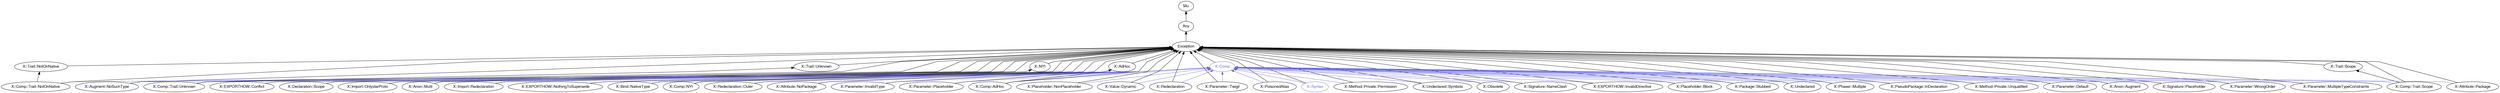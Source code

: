 digraph "perl6-type-graph" {
    rankdir=BT;
    splines=polyline;
    overlap=false; 
    // Types
    "X::Comp" [color="#6666FF", fontcolor="#6666FF", href="/type/X::Comp", fontname="FreeSans"];
    "Mu" [color="#000000", fontcolor="#000000", href="/type/Mu", fontname="FreeSans"];
    "Any" [color="#000000", fontcolor="#000000", href="/type/Any", fontname="FreeSans"];
    "Exception" [color="#000000", fontcolor="#000000", href="/type/Exception", fontname="FreeSans"];
    "X::Augment::NoSuchType" [color="#000000", fontcolor="#000000", href="/type/X::Augment::NoSuchType", fontname="FreeSans"];
    "X::EXPORTHOW::Conflict" [color="#000000", fontcolor="#000000", href="/type/X::EXPORTHOW::Conflict", fontname="FreeSans"];
    "X::Declaration::Scope" [color="#000000", fontcolor="#000000", href="/type/X::Declaration::Scope", fontname="FreeSans"];
    "X::Import::OnlystarProto" [color="#000000", fontcolor="#000000", href="/type/X::Import::OnlystarProto", fontname="FreeSans"];
    "X::Trait::NotOnNative" [color="#000000", fontcolor="#000000", href="/type/X::Trait::NotOnNative", fontname="FreeSans"];
    "X::Comp::Trait::NotOnNative" [color="#000000", fontcolor="#000000", href="/type/X::Comp::Trait::NotOnNative", fontname="FreeSans"];
    "X::Anon::Multi" [color="#000000", fontcolor="#000000", href="/type/X::Anon::Multi", fontname="FreeSans"];
    "X::Import::Redeclaration" [color="#000000", fontcolor="#000000", href="/type/X::Import::Redeclaration", fontname="FreeSans"];
    "X::EXPORTHOW::NothingToSupersede" [color="#000000", fontcolor="#000000", href="/type/X::EXPORTHOW::NothingToSupersede", fontname="FreeSans"];
    "X::Trait::Unknown" [color="#000000", fontcolor="#000000", href="/type/X::Trait::Unknown", fontname="FreeSans"];
    "X::Comp::Trait::Unknown" [color="#000000", fontcolor="#000000", href="/type/X::Comp::Trait::Unknown", fontname="FreeSans"];
    "X::Bind::NativeType" [color="#000000", fontcolor="#000000", href="/type/X::Bind::NativeType", fontname="FreeSans"];
    "X::NYI" [color="#000000", fontcolor="#000000", href="/type/X::NYI", fontname="FreeSans"];
    "X::Comp::NYI" [color="#000000", fontcolor="#000000", href="/type/X::Comp::NYI", fontname="FreeSans"];
    "X::Redeclaration::Outer" [color="#000000", fontcolor="#000000", href="/type/X::Redeclaration::Outer", fontname="FreeSans"];
    "X::Attribute::NoPackage" [color="#000000", fontcolor="#000000", href="/type/X::Attribute::NoPackage", fontname="FreeSans"];
    "X::Parameter::InvalidType" [color="#000000", fontcolor="#000000", href="/type/X::Parameter::InvalidType", fontname="FreeSans"];
    "X::Parameter::Placeholder" [color="#000000", fontcolor="#000000", href="/type/X::Parameter::Placeholder", fontname="FreeSans"];
    "X::AdHoc" [color="#000000", fontcolor="#000000", href="/type/X::AdHoc", fontname="FreeSans"];
    "X::Comp::AdHoc" [color="#000000", fontcolor="#000000", href="/type/X::Comp::AdHoc", fontname="FreeSans"];
    "X::Placeholder::NonPlaceholder" [color="#000000", fontcolor="#000000", href="/type/X::Placeholder::NonPlaceholder", fontname="FreeSans"];
    "X::Value::Dynamic" [color="#000000", fontcolor="#000000", href="/type/X::Value::Dynamic", fontname="FreeSans"];
    "X::Redeclaration" [color="#000000", fontcolor="#000000", href="/type/X::Redeclaration", fontname="FreeSans"];
    "X::Parameter::Twigil" [color="#000000", fontcolor="#000000", href="/type/X::Parameter::Twigil", fontname="FreeSans"];
    "X::PoisonedAlias" [color="#000000", fontcolor="#000000", href="/type/X::PoisonedAlias", fontname="FreeSans"];
    "X::Syntax" [color="#6666FF", fontcolor="#6666FF", href="/type/X::Syntax", fontname="FreeSans"];
    "X::Method::Private::Permission" [color="#000000", fontcolor="#000000", href="/type/X::Method::Private::Permission", fontname="FreeSans"];
    "X::Undeclared::Symbols" [color="#000000", fontcolor="#000000", href="/type/X::Undeclared::Symbols", fontname="FreeSans"];
    "X::Obsolete" [color="#000000", fontcolor="#000000", href="/type/X::Obsolete", fontname="FreeSans"];
    "X::Signature::NameClash" [color="#000000", fontcolor="#000000", href="/type/X::Signature::NameClash", fontname="FreeSans"];
    "X::Trait::Scope" [color="#000000", fontcolor="#000000", href="/type/X::Trait::Scope", fontname="FreeSans"];
    "X::Comp::Trait::Scope" [color="#000000", fontcolor="#000000", href="/type/X::Comp::Trait::Scope", fontname="FreeSans"];
    "X::EXPORTHOW::InvalidDirective" [color="#000000", fontcolor="#000000", href="/type/X::EXPORTHOW::InvalidDirective", fontname="FreeSans"];
    "X::Placeholder::Block" [color="#000000", fontcolor="#000000", href="/type/X::Placeholder::Block", fontname="FreeSans"];
    "X::Package::Stubbed" [color="#000000", fontcolor="#000000", href="/type/X::Package::Stubbed", fontname="FreeSans"];
    "X::Undeclared" [color="#000000", fontcolor="#000000", href="/type/X::Undeclared", fontname="FreeSans"];
    "X::Phaser::Multiple" [color="#000000", fontcolor="#000000", href="/type/X::Phaser::Multiple", fontname="FreeSans"];
    "X::PseudoPackage::InDeclaration" [color="#000000", fontcolor="#000000", href="/type/X::PseudoPackage::InDeclaration", fontname="FreeSans"];
    "X::Method::Private::Unqualified" [color="#000000", fontcolor="#000000", href="/type/X::Method::Private::Unqualified", fontname="FreeSans"];
    "X::Parameter::Default" [color="#000000", fontcolor="#000000", href="/type/X::Parameter::Default", fontname="FreeSans"];
    "X::Anon::Augment" [color="#000000", fontcolor="#000000", href="/type/X::Anon::Augment", fontname="FreeSans"];
    "X::Signature::Placeholder" [color="#000000", fontcolor="#000000", href="/type/X::Signature::Placeholder", fontname="FreeSans"];
    "X::Parameter::WrongOrder" [color="#000000", fontcolor="#000000", href="/type/X::Parameter::WrongOrder", fontname="FreeSans"];
    "X::Parameter::MultipleTypeConstraints" [color="#000000", fontcolor="#000000", href="/type/X::Parameter::MultipleTypeConstraints", fontname="FreeSans"];
    "X::Attribute::Package" [color="#000000", fontcolor="#000000", href="/type/X::Attribute::Package", fontname="FreeSans"];

    // Superclasses
    "X::Comp" -> "Exception" [color="#000000"];
    "Any" -> "Mu" [color="#000000"];
    "Exception" -> "Any" [color="#000000"];
    "X::Augment::NoSuchType" -> "Exception" [color="#000000"];
    "X::EXPORTHOW::Conflict" -> "Exception" [color="#000000"];
    "X::Declaration::Scope" -> "Exception" [color="#000000"];
    "X::Import::OnlystarProto" -> "Exception" [color="#000000"];
    "X::Trait::NotOnNative" -> "Exception" [color="#000000"];
    "X::Comp::Trait::NotOnNative" -> "X::Trait::NotOnNative" [color="#000000"];
    "X::Comp::Trait::NotOnNative" -> "Exception" [color="#000000"];
    "X::Anon::Multi" -> "Exception" [color="#000000"];
    "X::Import::Redeclaration" -> "Exception" [color="#000000"];
    "X::EXPORTHOW::NothingToSupersede" -> "Exception" [color="#000000"];
    "X::Trait::Unknown" -> "Exception" [color="#000000"];
    "X::Comp::Trait::Unknown" -> "X::Trait::Unknown" [color="#000000"];
    "X::Comp::Trait::Unknown" -> "Exception" [color="#000000"];
    "X::Bind::NativeType" -> "Exception" [color="#000000"];
    "X::NYI" -> "Exception" [color="#000000"];
    "X::Comp::NYI" -> "X::NYI" [color="#000000"];
    "X::Comp::NYI" -> "Exception" [color="#000000"];
    "X::Redeclaration::Outer" -> "Exception" [color="#000000"];
    "X::Attribute::NoPackage" -> "Exception" [color="#000000"];
    "X::Parameter::InvalidType" -> "Exception" [color="#000000"];
    "X::Parameter::Placeholder" -> "Exception" [color="#000000"];
    "X::AdHoc" -> "Exception" [color="#000000"];
    "X::Comp::AdHoc" -> "X::AdHoc" [color="#000000"];
    "X::Comp::AdHoc" -> "Exception" [color="#000000"];
    "X::Placeholder::NonPlaceholder" -> "Exception" [color="#000000"];
    "X::Value::Dynamic" -> "Exception" [color="#000000"];
    "X::Redeclaration" -> "Exception" [color="#000000"];
    "X::Parameter::Twigil" -> "Exception" [color="#000000"];
    "X::PoisonedAlias" -> "Exception" [color="#000000"];
    "X::Syntax" -> "Exception" [color="#000000"];
    "X::Method::Private::Permission" -> "Exception" [color="#000000"];
    "X::Undeclared::Symbols" -> "Exception" [color="#000000"];
    "X::Obsolete" -> "Exception" [color="#000000"];
    "X::Signature::NameClash" -> "Exception" [color="#000000"];
    "X::Trait::Scope" -> "Exception" [color="#000000"];
    "X::Comp::Trait::Scope" -> "X::Trait::Scope" [color="#000000"];
    "X::Comp::Trait::Scope" -> "Exception" [color="#000000"];
    "X::EXPORTHOW::InvalidDirective" -> "Exception" [color="#000000"];
    "X::Placeholder::Block" -> "Exception" [color="#000000"];
    "X::Package::Stubbed" -> "Exception" [color="#000000"];
    "X::Undeclared" -> "Exception" [color="#000000"];
    "X::Phaser::Multiple" -> "Exception" [color="#000000"];
    "X::PseudoPackage::InDeclaration" -> "Exception" [color="#000000"];
    "X::Method::Private::Unqualified" -> "Exception" [color="#000000"];
    "X::Parameter::Default" -> "Exception" [color="#000000"];
    "X::Anon::Augment" -> "Exception" [color="#000000"];
    "X::Signature::Placeholder" -> "Exception" [color="#000000"];
    "X::Parameter::WrongOrder" -> "Exception" [color="#000000"];
    "X::Parameter::MultipleTypeConstraints" -> "Exception" [color="#000000"];
    "X::Attribute::Package" -> "Exception" [color="#000000"];

    // Roles
    "X::Augment::NoSuchType" -> "X::Comp" [color="#6666FF"];
    "X::EXPORTHOW::Conflict" -> "X::Comp" [color="#6666FF"];
    "X::Declaration::Scope" -> "X::Comp" [color="#6666FF"];
    "X::Import::OnlystarProto" -> "X::Comp" [color="#6666FF"];
    "X::Comp::Trait::NotOnNative" -> "X::Comp" [color="#6666FF"];
    "X::Anon::Multi" -> "X::Comp" [color="#6666FF"];
    "X::Import::Redeclaration" -> "X::Comp" [color="#6666FF"];
    "X::EXPORTHOW::NothingToSupersede" -> "X::Comp" [color="#6666FF"];
    "X::Comp::Trait::Unknown" -> "X::Comp" [color="#6666FF"];
    "X::Bind::NativeType" -> "X::Comp" [color="#6666FF"];
    "X::Comp::NYI" -> "X::Comp" [color="#6666FF"];
    "X::Redeclaration::Outer" -> "X::Comp" [color="#6666FF"];
    "X::Attribute::NoPackage" -> "X::Comp" [color="#6666FF"];
    "X::Parameter::InvalidType" -> "X::Comp" [color="#6666FF"];
    "X::Parameter::Placeholder" -> "X::Comp" [color="#6666FF"];
    "X::Comp::AdHoc" -> "X::Comp" [color="#6666FF"];
    "X::Placeholder::NonPlaceholder" -> "X::Comp" [color="#6666FF"];
    "X::Value::Dynamic" -> "X::Comp" [color="#6666FF"];
    "X::Redeclaration" -> "X::Comp" [color="#6666FF"];
    "X::Parameter::Twigil" -> "X::Comp" [color="#6666FF"];
    "X::PoisonedAlias" -> "X::Comp" [color="#6666FF"];
    "X::Syntax" -> "X::Comp" [color="#6666FF"];
    "X::Method::Private::Permission" -> "X::Comp" [color="#6666FF"];
    "X::Undeclared::Symbols" -> "X::Comp" [color="#6666FF"];
    "X::Obsolete" -> "X::Comp" [color="#6666FF"];
    "X::Signature::NameClash" -> "X::Comp" [color="#6666FF"];
    "X::Comp::Trait::Scope" -> "X::Comp" [color="#6666FF"];
    "X::EXPORTHOW::InvalidDirective" -> "X::Comp" [color="#6666FF"];
    "X::Placeholder::Block" -> "X::Comp" [color="#6666FF"];
    "X::Package::Stubbed" -> "X::Comp" [color="#6666FF"];
    "X::Undeclared" -> "X::Comp" [color="#6666FF"];
    "X::Phaser::Multiple" -> "X::Comp" [color="#6666FF"];
    "X::PseudoPackage::InDeclaration" -> "X::Comp" [color="#6666FF"];
    "X::Method::Private::Unqualified" -> "X::Comp" [color="#6666FF"];
    "X::Parameter::Default" -> "X::Comp" [color="#6666FF"];
    "X::Anon::Augment" -> "X::Comp" [color="#6666FF"];
    "X::Signature::Placeholder" -> "X::Comp" [color="#6666FF"];
    "X::Parameter::WrongOrder" -> "X::Comp" [color="#6666FF"];
    "X::Parameter::MultipleTypeConstraints" -> "X::Comp" [color="#6666FF"];
    "X::Attribute::Package" -> "X::Comp" [color="#6666FF"];
}
